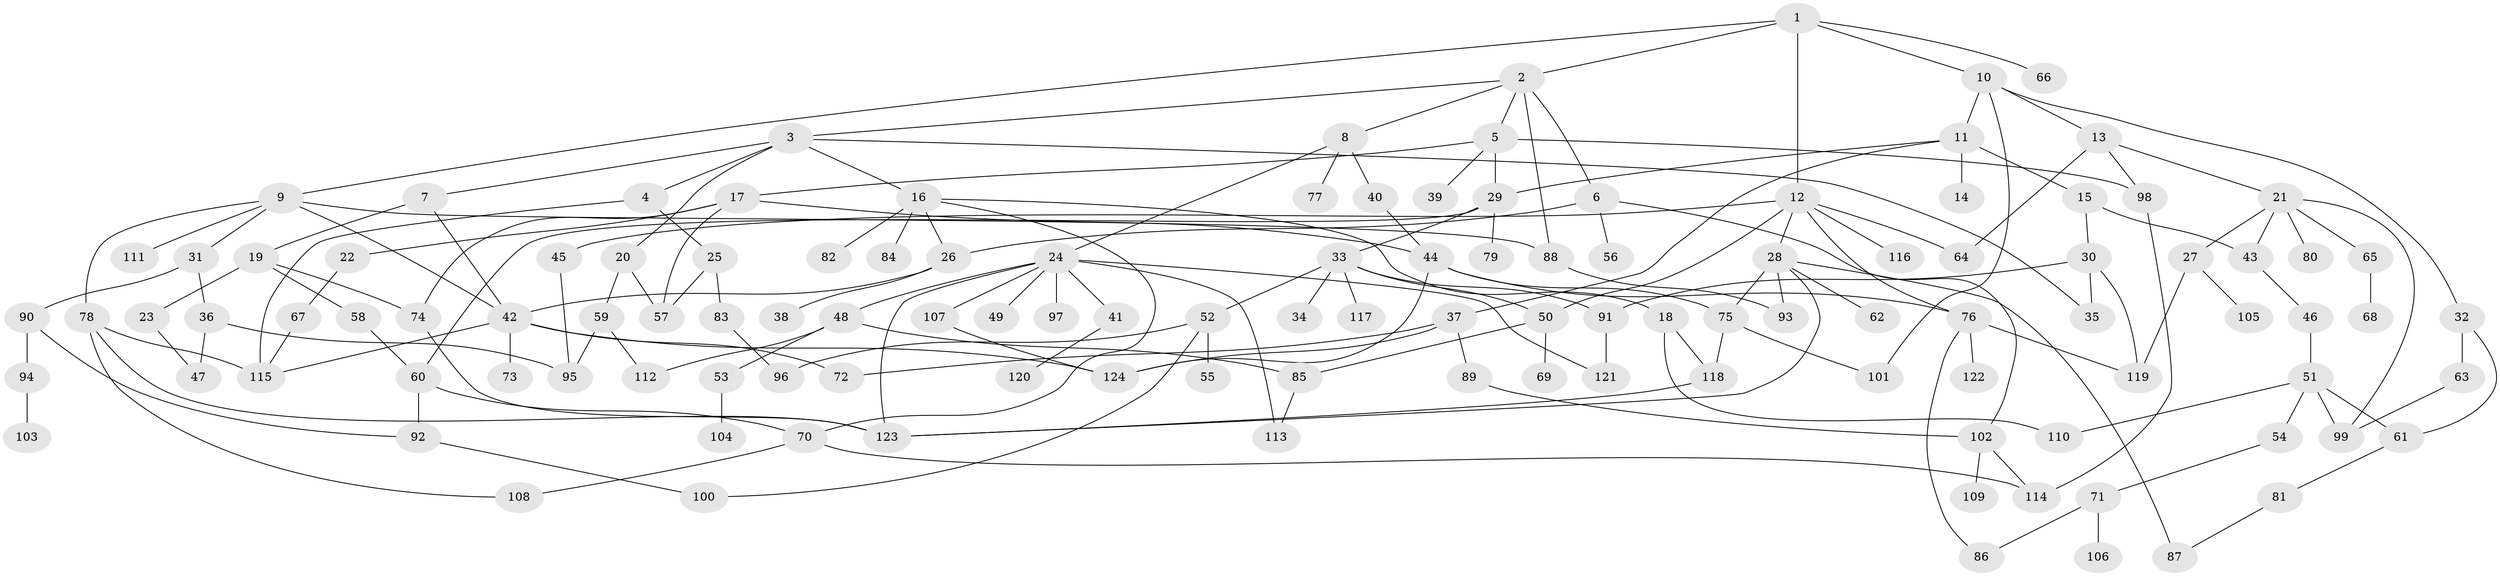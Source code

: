 // Generated by graph-tools (version 1.1) at 2025/10/02/27/25 16:10:56]
// undirected, 124 vertices, 178 edges
graph export_dot {
graph [start="1"]
  node [color=gray90,style=filled];
  1;
  2;
  3;
  4;
  5;
  6;
  7;
  8;
  9;
  10;
  11;
  12;
  13;
  14;
  15;
  16;
  17;
  18;
  19;
  20;
  21;
  22;
  23;
  24;
  25;
  26;
  27;
  28;
  29;
  30;
  31;
  32;
  33;
  34;
  35;
  36;
  37;
  38;
  39;
  40;
  41;
  42;
  43;
  44;
  45;
  46;
  47;
  48;
  49;
  50;
  51;
  52;
  53;
  54;
  55;
  56;
  57;
  58;
  59;
  60;
  61;
  62;
  63;
  64;
  65;
  66;
  67;
  68;
  69;
  70;
  71;
  72;
  73;
  74;
  75;
  76;
  77;
  78;
  79;
  80;
  81;
  82;
  83;
  84;
  85;
  86;
  87;
  88;
  89;
  90;
  91;
  92;
  93;
  94;
  95;
  96;
  97;
  98;
  99;
  100;
  101;
  102;
  103;
  104;
  105;
  106;
  107;
  108;
  109;
  110;
  111;
  112;
  113;
  114;
  115;
  116;
  117;
  118;
  119;
  120;
  121;
  122;
  123;
  124;
  1 -- 2;
  1 -- 9;
  1 -- 10;
  1 -- 12;
  1 -- 66;
  2 -- 3;
  2 -- 5;
  2 -- 6;
  2 -- 8;
  2 -- 88;
  3 -- 4;
  3 -- 7;
  3 -- 16;
  3 -- 20;
  3 -- 35;
  4 -- 25;
  4 -- 115;
  5 -- 17;
  5 -- 39;
  5 -- 29;
  5 -- 98;
  6 -- 56;
  6 -- 102;
  6 -- 26;
  7 -- 19;
  7 -- 42;
  8 -- 24;
  8 -- 40;
  8 -- 77;
  9 -- 31;
  9 -- 78;
  9 -- 88;
  9 -- 111;
  9 -- 42;
  10 -- 11;
  10 -- 13;
  10 -- 32;
  10 -- 101;
  11 -- 14;
  11 -- 15;
  11 -- 29;
  11 -- 37;
  12 -- 28;
  12 -- 45;
  12 -- 116;
  12 -- 64;
  12 -- 76;
  12 -- 50;
  13 -- 21;
  13 -- 64;
  13 -- 98;
  15 -- 30;
  15 -- 43;
  16 -- 18;
  16 -- 26;
  16 -- 82;
  16 -- 84;
  16 -- 70;
  17 -- 22;
  17 -- 74;
  17 -- 57;
  17 -- 44;
  18 -- 110;
  18 -- 118;
  19 -- 23;
  19 -- 58;
  19 -- 74;
  20 -- 59;
  20 -- 57;
  21 -- 27;
  21 -- 43;
  21 -- 65;
  21 -- 80;
  21 -- 99;
  22 -- 67;
  23 -- 47;
  24 -- 41;
  24 -- 48;
  24 -- 49;
  24 -- 97;
  24 -- 107;
  24 -- 113;
  24 -- 123;
  24 -- 121;
  25 -- 57;
  25 -- 83;
  26 -- 38;
  26 -- 42;
  27 -- 105;
  27 -- 119;
  28 -- 62;
  28 -- 93;
  28 -- 75;
  28 -- 87;
  28 -- 123;
  29 -- 33;
  29 -- 79;
  29 -- 60;
  30 -- 35;
  30 -- 91;
  30 -- 119;
  31 -- 36;
  31 -- 90;
  32 -- 61;
  32 -- 63;
  33 -- 34;
  33 -- 50;
  33 -- 52;
  33 -- 91;
  33 -- 117;
  36 -- 95;
  36 -- 47;
  37 -- 89;
  37 -- 124;
  37 -- 72;
  40 -- 44;
  41 -- 120;
  42 -- 72;
  42 -- 73;
  42 -- 124;
  42 -- 115;
  43 -- 46;
  44 -- 75;
  44 -- 76;
  44 -- 124;
  45 -- 95;
  46 -- 51;
  48 -- 53;
  48 -- 85;
  48 -- 112;
  50 -- 69;
  50 -- 85;
  51 -- 54;
  51 -- 99;
  51 -- 61;
  51 -- 110;
  52 -- 55;
  52 -- 96;
  52 -- 100;
  53 -- 104;
  54 -- 71;
  58 -- 60;
  59 -- 112;
  59 -- 95;
  60 -- 70;
  60 -- 92;
  61 -- 81;
  63 -- 99;
  65 -- 68;
  67 -- 115;
  70 -- 108;
  70 -- 114;
  71 -- 86;
  71 -- 106;
  74 -- 123;
  75 -- 101;
  75 -- 118;
  76 -- 119;
  76 -- 122;
  76 -- 86;
  78 -- 123;
  78 -- 115;
  78 -- 108;
  81 -- 87;
  83 -- 96;
  85 -- 113;
  88 -- 93;
  89 -- 102;
  90 -- 94;
  90 -- 92;
  91 -- 121;
  92 -- 100;
  94 -- 103;
  98 -- 114;
  102 -- 109;
  102 -- 114;
  107 -- 124;
  118 -- 123;
}
